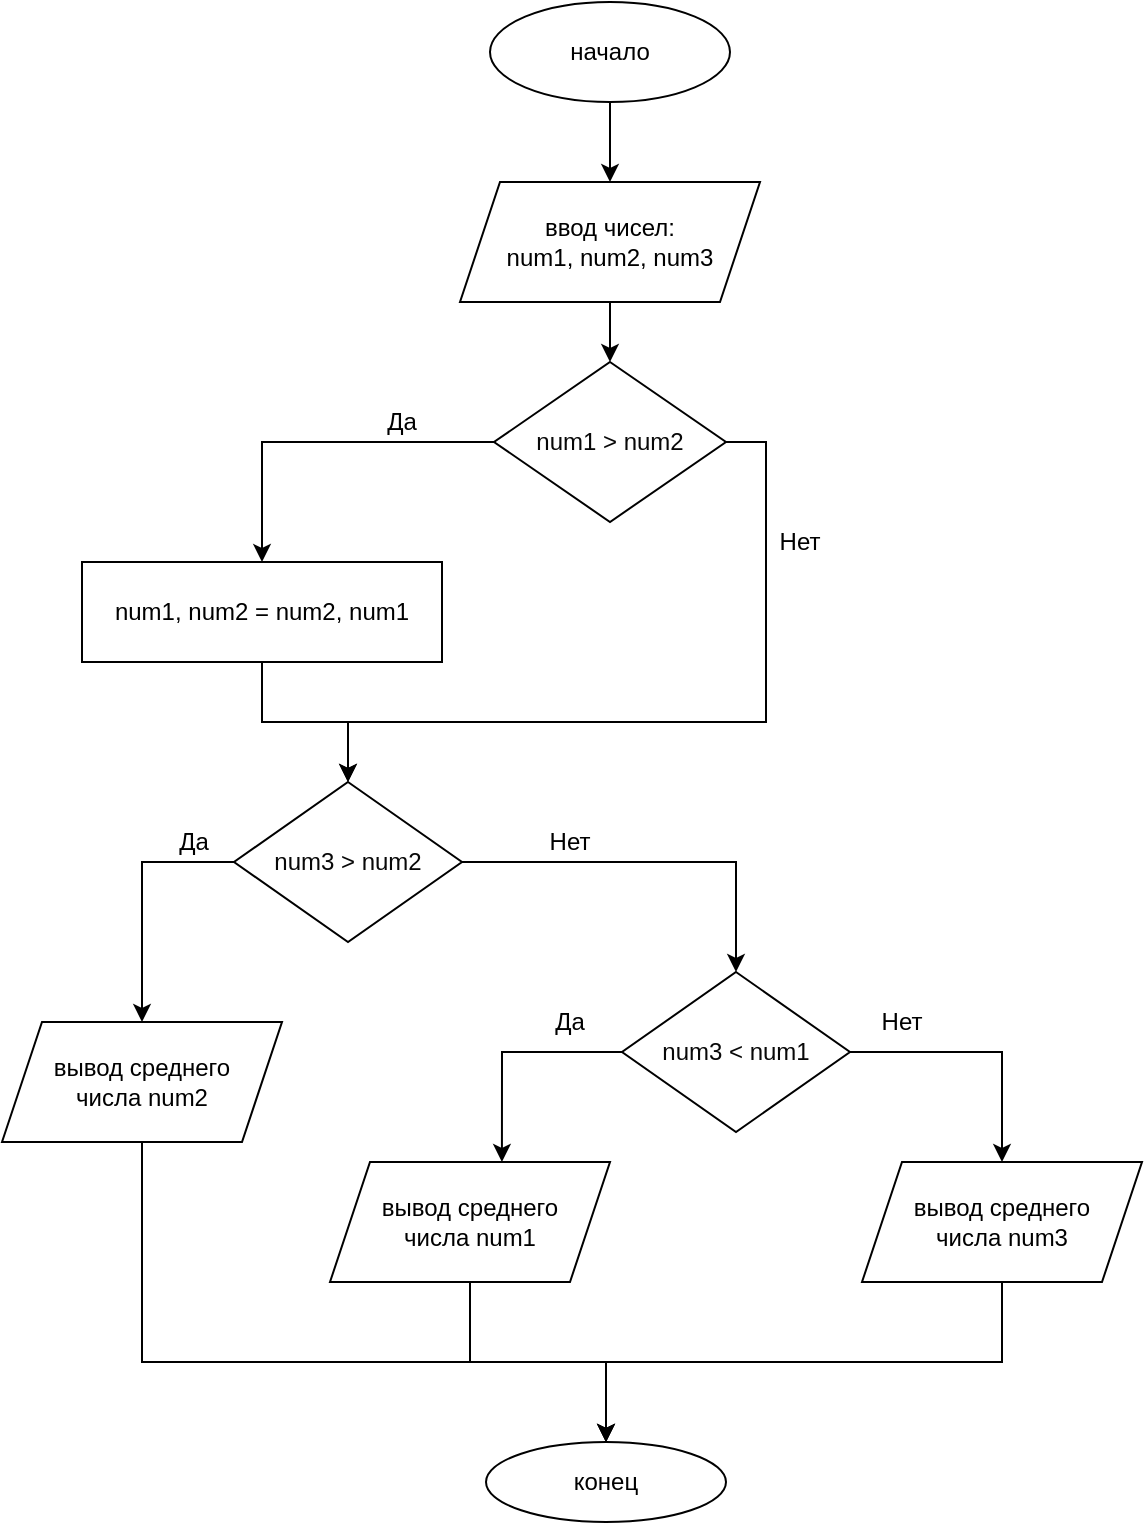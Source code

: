 <mxfile version="14.6.13" type="device"><diagram id="YocXGt5FTHQm8vcfallD" name="Страница 1"><mxGraphModel dx="1086" dy="846" grid="1" gridSize="10" guides="1" tooltips="1" connect="1" arrows="1" fold="1" page="1" pageScale="1" pageWidth="827" pageHeight="1169" math="0" shadow="0"><root><mxCell id="0"/><mxCell id="1" parent="0"/><mxCell id="VAeTtVKL0J6AlBtNpDLZ-19" style="edgeStyle=orthogonalEdgeStyle;rounded=0;orthogonalLoop=1;jettySize=auto;html=1;exitX=0.5;exitY=1;exitDx=0;exitDy=0;" edge="1" parent="1" source="VAeTtVKL0J6AlBtNpDLZ-1" target="VAeTtVKL0J6AlBtNpDLZ-3"><mxGeometry relative="1" as="geometry"/></mxCell><mxCell id="VAeTtVKL0J6AlBtNpDLZ-1" value="начало" style="ellipse;whiteSpace=wrap;html=1;" vertex="1" parent="1"><mxGeometry x="354" y="20" width="120" height="50" as="geometry"/></mxCell><mxCell id="VAeTtVKL0J6AlBtNpDLZ-2" value="конец" style="ellipse;whiteSpace=wrap;html=1;" vertex="1" parent="1"><mxGeometry x="352" y="740" width="120" height="40" as="geometry"/></mxCell><mxCell id="VAeTtVKL0J6AlBtNpDLZ-20" style="edgeStyle=orthogonalEdgeStyle;rounded=0;orthogonalLoop=1;jettySize=auto;html=1;exitX=0.5;exitY=1;exitDx=0;exitDy=0;" edge="1" parent="1" source="VAeTtVKL0J6AlBtNpDLZ-3" target="VAeTtVKL0J6AlBtNpDLZ-4"><mxGeometry relative="1" as="geometry"/></mxCell><mxCell id="VAeTtVKL0J6AlBtNpDLZ-3" value="ввод чисел:&lt;br&gt;num1, num2, num3" style="shape=parallelogram;perimeter=parallelogramPerimeter;whiteSpace=wrap;html=1;fixedSize=1;" vertex="1" parent="1"><mxGeometry x="339" y="110" width="150" height="60" as="geometry"/></mxCell><mxCell id="VAeTtVKL0J6AlBtNpDLZ-9" style="edgeStyle=orthogonalEdgeStyle;rounded=0;orthogonalLoop=1;jettySize=auto;html=1;exitX=1;exitY=0.5;exitDx=0;exitDy=0;" edge="1" parent="1" source="VAeTtVKL0J6AlBtNpDLZ-4" target="VAeTtVKL0J6AlBtNpDLZ-6"><mxGeometry relative="1" as="geometry"><Array as="points"><mxPoint x="492" y="240"/><mxPoint x="492" y="380"/><mxPoint x="283" y="380"/></Array></mxGeometry></mxCell><mxCell id="VAeTtVKL0J6AlBtNpDLZ-18" style="edgeStyle=orthogonalEdgeStyle;rounded=0;orthogonalLoop=1;jettySize=auto;html=1;exitX=0;exitY=0.5;exitDx=0;exitDy=0;" edge="1" parent="1" source="VAeTtVKL0J6AlBtNpDLZ-4" target="VAeTtVKL0J6AlBtNpDLZ-5"><mxGeometry relative="1" as="geometry"/></mxCell><mxCell id="VAeTtVKL0J6AlBtNpDLZ-4" value="&lt;p style=&quot;background-color: rgb(255 , 255 , 255) ; color: rgb(8 , 8 , 8)&quot;&gt;num1 &amp;gt; num2&lt;/p&gt;" style="rhombus;whiteSpace=wrap;html=1;" vertex="1" parent="1"><mxGeometry x="356" y="200" width="116" height="80" as="geometry"/></mxCell><mxCell id="VAeTtVKL0J6AlBtNpDLZ-8" style="edgeStyle=orthogonalEdgeStyle;rounded=0;orthogonalLoop=1;jettySize=auto;html=1;exitX=0.5;exitY=1;exitDx=0;exitDy=0;" edge="1" parent="1" source="VAeTtVKL0J6AlBtNpDLZ-5" target="VAeTtVKL0J6AlBtNpDLZ-6"><mxGeometry relative="1" as="geometry"/></mxCell><mxCell id="VAeTtVKL0J6AlBtNpDLZ-5" value="&lt;p&gt;num1, num2 = num2, num1&lt;/p&gt;" style="rounded=0;whiteSpace=wrap;html=1;" vertex="1" parent="1"><mxGeometry x="150" y="300" width="180" height="50" as="geometry"/></mxCell><mxCell id="VAeTtVKL0J6AlBtNpDLZ-12" style="edgeStyle=orthogonalEdgeStyle;rounded=0;orthogonalLoop=1;jettySize=auto;html=1;exitX=1;exitY=0.5;exitDx=0;exitDy=0;entryX=0.5;entryY=0;entryDx=0;entryDy=0;" edge="1" parent="1" source="VAeTtVKL0J6AlBtNpDLZ-6" target="VAeTtVKL0J6AlBtNpDLZ-10"><mxGeometry relative="1" as="geometry"/></mxCell><mxCell id="VAeTtVKL0J6AlBtNpDLZ-17" style="edgeStyle=orthogonalEdgeStyle;rounded=0;orthogonalLoop=1;jettySize=auto;html=1;exitX=0;exitY=0.5;exitDx=0;exitDy=0;" edge="1" parent="1" source="VAeTtVKL0J6AlBtNpDLZ-6" target="VAeTtVKL0J6AlBtNpDLZ-7"><mxGeometry relative="1" as="geometry"/></mxCell><mxCell id="VAeTtVKL0J6AlBtNpDLZ-6" value="&lt;pre style=&quot;background-color: rgb(255 , 255 , 255) ; color: rgb(8 , 8 , 8)&quot;&gt;&lt;font face=&quot;Helvetica&quot;&gt;num3 &amp;gt; num2&lt;/font&gt;&lt;/pre&gt;" style="rhombus;whiteSpace=wrap;html=1;" vertex="1" parent="1"><mxGeometry x="226" y="410" width="114" height="80" as="geometry"/></mxCell><mxCell id="VAeTtVKL0J6AlBtNpDLZ-23" style="edgeStyle=orthogonalEdgeStyle;rounded=0;orthogonalLoop=1;jettySize=auto;html=1;exitX=0.5;exitY=1;exitDx=0;exitDy=0;entryX=0.5;entryY=0;entryDx=0;entryDy=0;" edge="1" parent="1" source="VAeTtVKL0J6AlBtNpDLZ-7" target="VAeTtVKL0J6AlBtNpDLZ-2"><mxGeometry relative="1" as="geometry"><Array as="points"><mxPoint x="180" y="700"/><mxPoint x="412" y="700"/></Array></mxGeometry></mxCell><mxCell id="VAeTtVKL0J6AlBtNpDLZ-7" value="вывод среднего &lt;br&gt;числа num2" style="shape=parallelogram;perimeter=parallelogramPerimeter;whiteSpace=wrap;html=1;fixedSize=1;" vertex="1" parent="1"><mxGeometry x="110" y="530" width="140" height="60" as="geometry"/></mxCell><mxCell id="VAeTtVKL0J6AlBtNpDLZ-15" style="edgeStyle=orthogonalEdgeStyle;rounded=0;orthogonalLoop=1;jettySize=auto;html=1;exitX=1;exitY=0.5;exitDx=0;exitDy=0;" edge="1" parent="1" source="VAeTtVKL0J6AlBtNpDLZ-10" target="VAeTtVKL0J6AlBtNpDLZ-14"><mxGeometry relative="1" as="geometry"/></mxCell><mxCell id="VAeTtVKL0J6AlBtNpDLZ-16" style="edgeStyle=orthogonalEdgeStyle;rounded=0;orthogonalLoop=1;jettySize=auto;html=1;exitX=0;exitY=0.5;exitDx=0;exitDy=0;entryX=0.614;entryY=0;entryDx=0;entryDy=0;entryPerimeter=0;" edge="1" parent="1" source="VAeTtVKL0J6AlBtNpDLZ-10" target="VAeTtVKL0J6AlBtNpDLZ-13"><mxGeometry relative="1" as="geometry"/></mxCell><mxCell id="VAeTtVKL0J6AlBtNpDLZ-10" value="&lt;pre style=&quot;background-color: rgb(255 , 255 , 255) ; color: rgb(8 , 8 , 8)&quot;&gt;&lt;font face=&quot;Helvetica&quot;&gt;num3 &amp;lt; num1&lt;/font&gt;&lt;/pre&gt;" style="rhombus;whiteSpace=wrap;html=1;" vertex="1" parent="1"><mxGeometry x="420" y="505" width="114" height="80" as="geometry"/></mxCell><mxCell id="VAeTtVKL0J6AlBtNpDLZ-21" style="edgeStyle=orthogonalEdgeStyle;rounded=0;orthogonalLoop=1;jettySize=auto;html=1;exitX=0.5;exitY=1;exitDx=0;exitDy=0;entryX=0.5;entryY=0;entryDx=0;entryDy=0;" edge="1" parent="1" source="VAeTtVKL0J6AlBtNpDLZ-13" target="VAeTtVKL0J6AlBtNpDLZ-2"><mxGeometry relative="1" as="geometry"/></mxCell><mxCell id="VAeTtVKL0J6AlBtNpDLZ-13" value="вывод среднего &lt;br&gt;числа num1" style="shape=parallelogram;perimeter=parallelogramPerimeter;whiteSpace=wrap;html=1;fixedSize=1;" vertex="1" parent="1"><mxGeometry x="274" y="600" width="140" height="60" as="geometry"/></mxCell><mxCell id="VAeTtVKL0J6AlBtNpDLZ-22" style="edgeStyle=orthogonalEdgeStyle;rounded=0;orthogonalLoop=1;jettySize=auto;html=1;exitX=0.5;exitY=1;exitDx=0;exitDy=0;" edge="1" parent="1" source="VAeTtVKL0J6AlBtNpDLZ-14" target="VAeTtVKL0J6AlBtNpDLZ-2"><mxGeometry relative="1" as="geometry"/></mxCell><mxCell id="VAeTtVKL0J6AlBtNpDLZ-14" value="вывод среднего &lt;br&gt;числа num3" style="shape=parallelogram;perimeter=parallelogramPerimeter;whiteSpace=wrap;html=1;fixedSize=1;" vertex="1" parent="1"><mxGeometry x="540" y="600" width="140" height="60" as="geometry"/></mxCell><mxCell id="VAeTtVKL0J6AlBtNpDLZ-24" value="Да" style="text;html=1;strokeColor=none;fillColor=none;align=center;verticalAlign=middle;whiteSpace=wrap;rounded=0;" vertex="1" parent="1"><mxGeometry x="290" y="220" width="40" height="20" as="geometry"/></mxCell><mxCell id="VAeTtVKL0J6AlBtNpDLZ-25" value="Да" style="text;html=1;strokeColor=none;fillColor=none;align=center;verticalAlign=middle;whiteSpace=wrap;rounded=0;" vertex="1" parent="1"><mxGeometry x="186" y="430" width="40" height="20" as="geometry"/></mxCell><mxCell id="VAeTtVKL0J6AlBtNpDLZ-26" value="Да" style="text;html=1;strokeColor=none;fillColor=none;align=center;verticalAlign=middle;whiteSpace=wrap;rounded=0;" vertex="1" parent="1"><mxGeometry x="374" y="520" width="40" height="20" as="geometry"/></mxCell><mxCell id="VAeTtVKL0J6AlBtNpDLZ-27" value="Нет" style="text;html=1;strokeColor=none;fillColor=none;align=center;verticalAlign=middle;whiteSpace=wrap;rounded=0;" vertex="1" parent="1"><mxGeometry x="489" y="280" width="40" height="20" as="geometry"/></mxCell><mxCell id="VAeTtVKL0J6AlBtNpDLZ-29" value="Нет" style="text;html=1;strokeColor=none;fillColor=none;align=center;verticalAlign=middle;whiteSpace=wrap;rounded=0;" vertex="1" parent="1"><mxGeometry x="374" y="430" width="40" height="20" as="geometry"/></mxCell><mxCell id="VAeTtVKL0J6AlBtNpDLZ-30" value="Нет" style="text;html=1;strokeColor=none;fillColor=none;align=center;verticalAlign=middle;whiteSpace=wrap;rounded=0;" vertex="1" parent="1"><mxGeometry x="540" y="520" width="40" height="20" as="geometry"/></mxCell></root></mxGraphModel></diagram></mxfile>